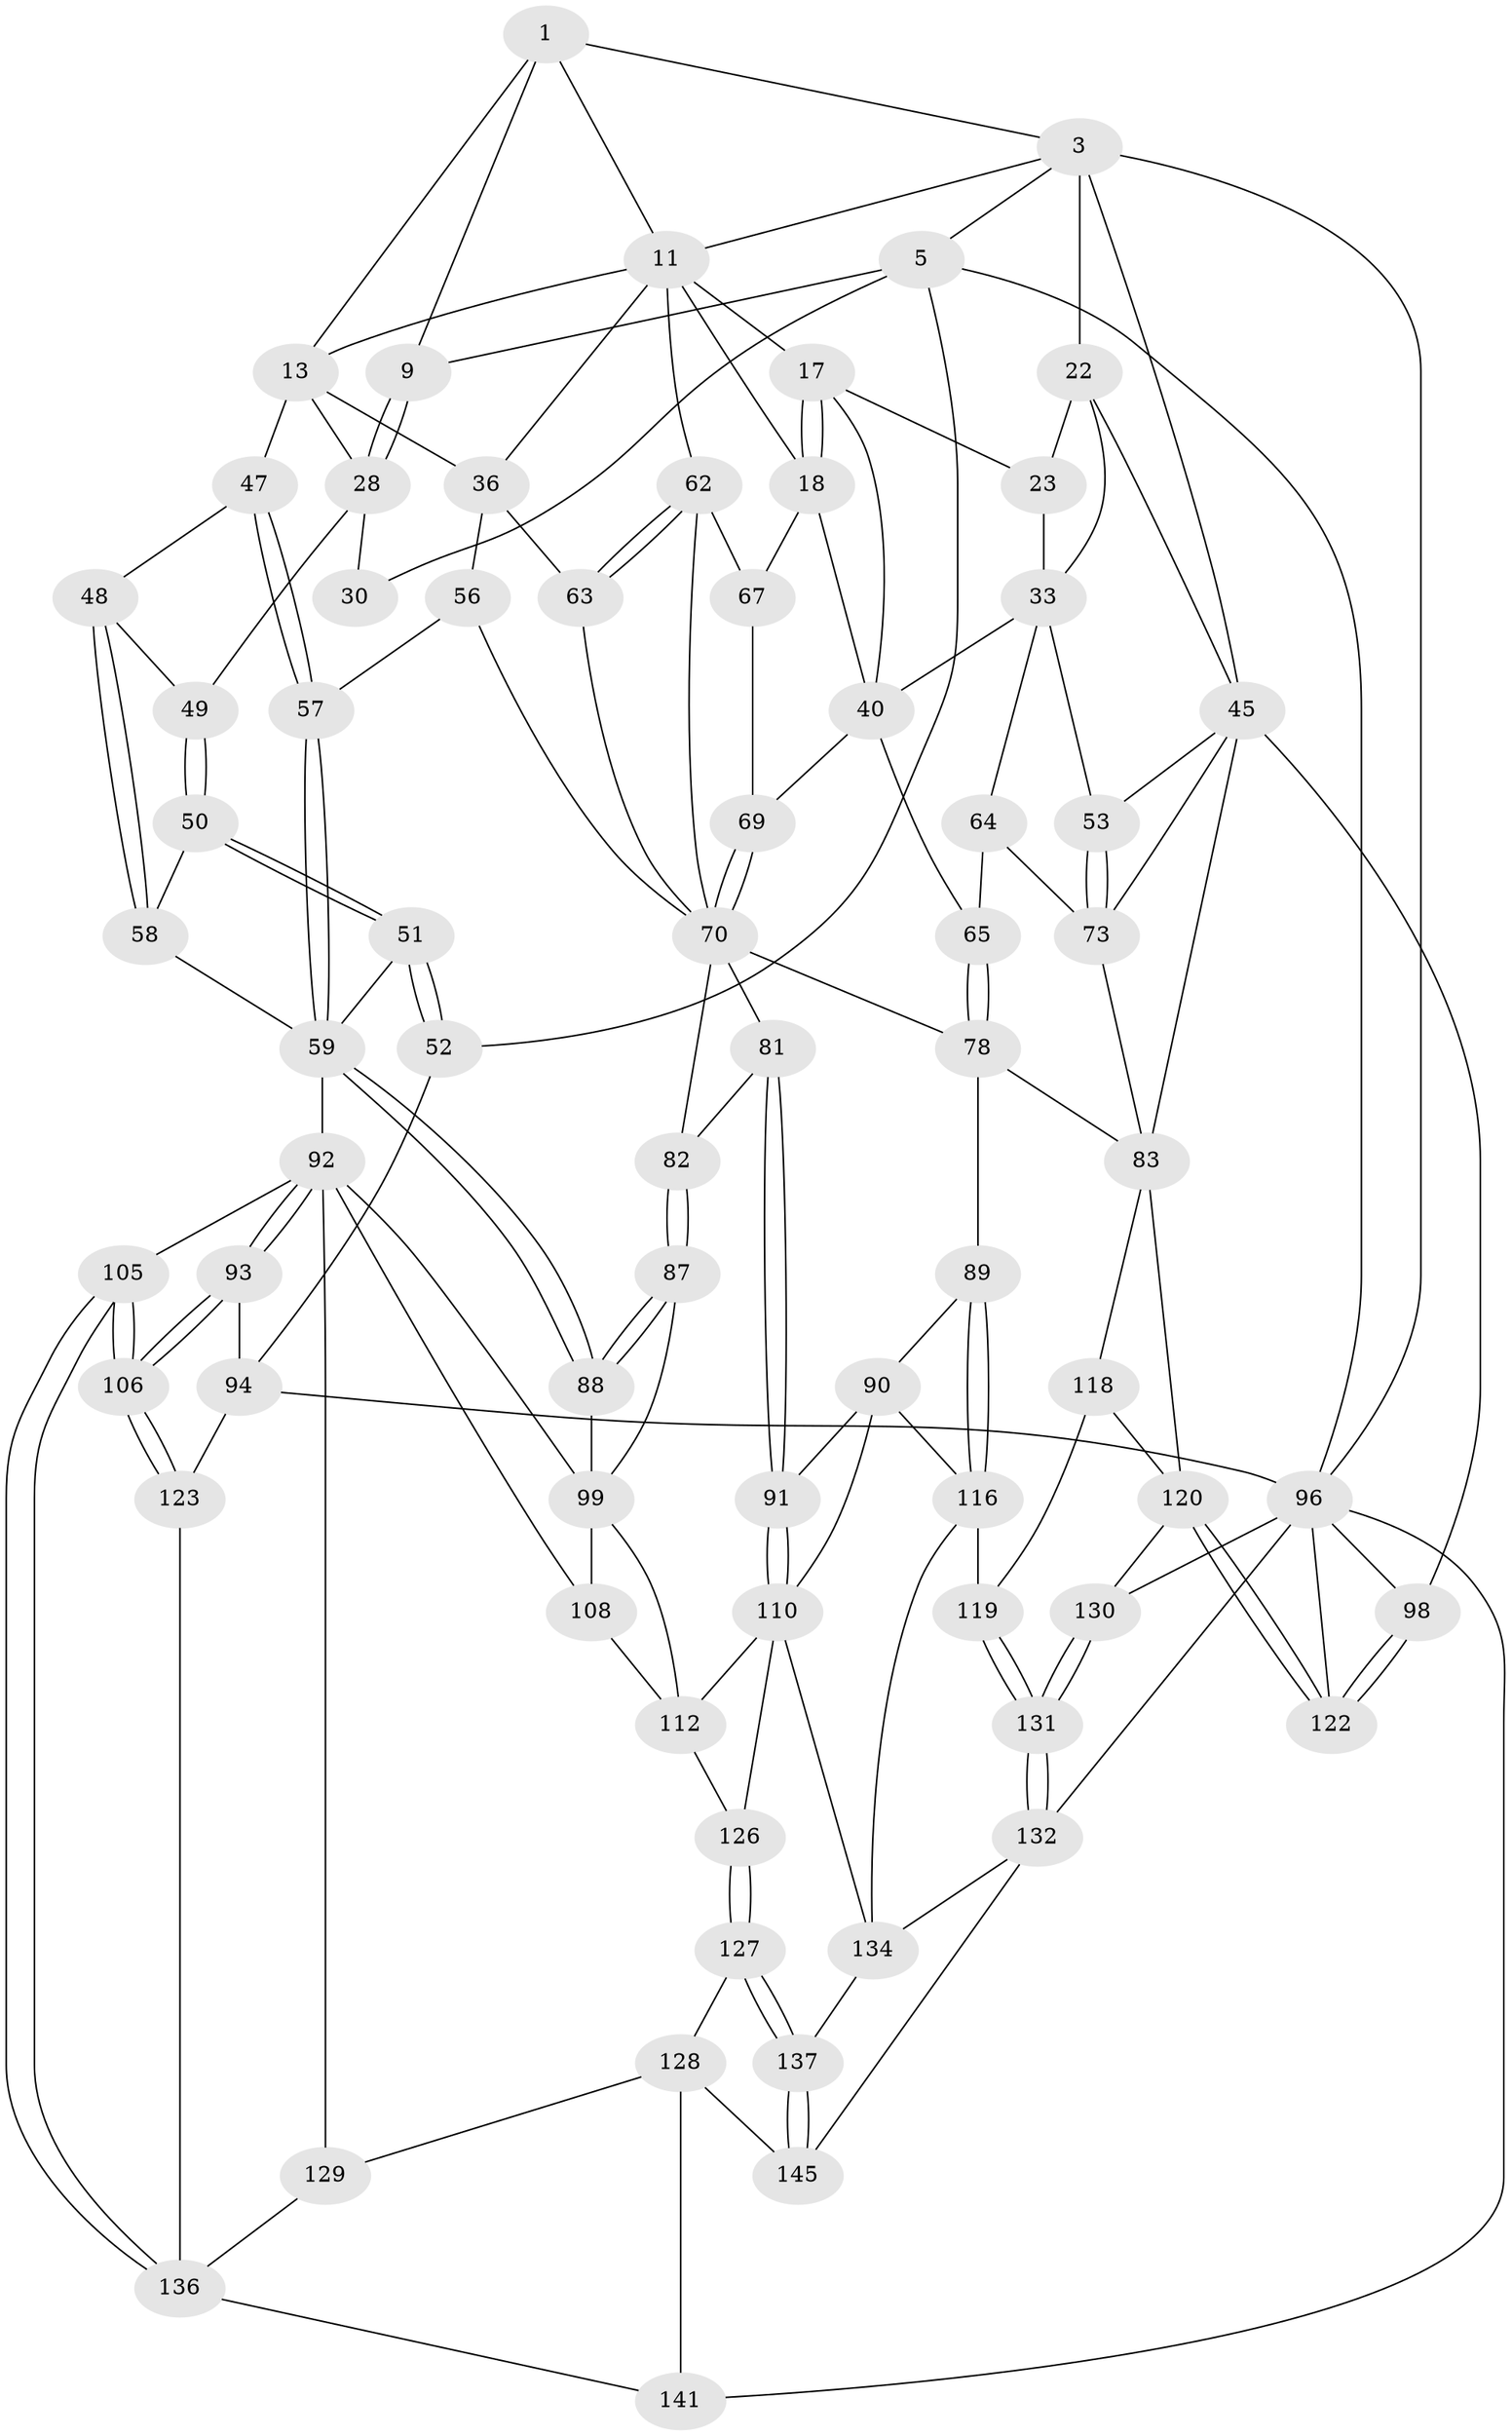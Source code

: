 // original degree distribution, {3: 0.0136986301369863, 4: 0.2191780821917808, 5: 0.5616438356164384, 6: 0.2054794520547945}
// Generated by graph-tools (version 1.1) at 2025/16/03/09/25 04:16:45]
// undirected, 73 vertices, 168 edges
graph export_dot {
graph [start="1"]
  node [color=gray90,style=filled];
  1 [pos="+0.2755954189879172+0",super="+2+8"];
  3 [pos="+0.9677167439995766+0",super="+4+16"];
  5 [pos="+0+0",super="+6+38"];
  9 [pos="+0.19071477135778686+0.08293867647640836"];
  11 [pos="+0.501337440621178+0",super="+14+12"];
  13 [pos="+0.3680910049640916+0.14158003832512545",super="+31"];
  17 [pos="+0.5947770060207356+0.2246735725397304",super="+21"];
  18 [pos="+0.5708987393363351+0.25708887954561027",super="+19"];
  22 [pos="+0.8147167322210161+0.0846439322302526",super="+26"];
  23 [pos="+0.7729553859885351+0.1432760218796486"];
  28 [pos="+0.17806747096544703+0.1846465377346903",super="+29"];
  30 [pos="+0+0.11932398401203935"];
  33 [pos="+0.8210678864821797+0.23487134596723877",super="+34"];
  36 [pos="+0.36540928790778515+0.26692867286371713",super="+55"];
  40 [pos="+0.7405185696168548+0.23203095875459287",super="+41"];
  45 [pos="+1+0.3925603133548759",super="+46+75"];
  47 [pos="+0.23652407116514604+0.278759140408107"];
  48 [pos="+0.1812349978279386+0.24718230738820768"];
  49 [pos="+0.1724408918185503+0.2384715517899677"];
  50 [pos="+0.08739115842679501+0.2797433375281324"];
  51 [pos="+0+0.30374674089282067"];
  52 [pos="+0+0.29679697868203314"];
  53 [pos="+0.9298213853877108+0.3543825825002887"];
  56 [pos="+0.3096175424323895+0.4000663329463827"];
  57 [pos="+0.30539897774823577+0.4006151204121621"];
  58 [pos="+0.16385485923193333+0.43485620624926696"];
  59 [pos="+0.29846341714579894+0.4063898280372279",super="+60"];
  62 [pos="+0.4149448323014827+0.35177733195138",super="+68"];
  63 [pos="+0.3509509623136814+0.37965025547073067"];
  64 [pos="+0.7699847923678109+0.4116194929069342"];
  65 [pos="+0.6856253060787726+0.41167749215609095"];
  67 [pos="+0.5124771775924679+0.37507523745311844"];
  69 [pos="+0.5682066187646012+0.4225144399632789"];
  70 [pos="+0.5399238847395758+0.46804334571698203",super="+79+71"];
  73 [pos="+0.863910914629206+0.45015464976296404",super="+74"];
  78 [pos="+0.6795850439633097+0.4462179857435199",super="+85"];
  81 [pos="+0.5908291241162732+0.5554033157434304"];
  82 [pos="+0.4350162008941124+0.5677404271371502"];
  83 [pos="+0.7850854409910178+0.5958513065537632",super="+84+86"];
  87 [pos="+0.42134542752198373+0.5975150932462122"];
  88 [pos="+0.31882378694709573+0.5673970952571495"];
  89 [pos="+0.678434649669393+0.579211725437679"];
  90 [pos="+0.6734856643669258+0.580502577238779",super="+114"];
  91 [pos="+0.6502740655197515+0.581247851841309"];
  92 [pos="+0.16162884176395453+0.5096023376993482",super="+100"];
  93 [pos="+0.12498320992758702+0.5298765294518994"];
  94 [pos="+0+0.5766038222363646",super="+95"];
  96 [pos="+1+1",super="+102+97+142"];
  98 [pos="+1+0.8697486588455712"];
  99 [pos="+0.2536279876349708+0.5862499204437294",super="+107"];
  105 [pos="+0.17717145398183162+0.7619483140912895"];
  106 [pos="+0.15808515348785182+0.7394019841632009"];
  108 [pos="+0.23528242455774223+0.71240999130348"];
  110 [pos="+0.46776762149514156+0.7175652460098383",super="+115+111"];
  112 [pos="+0.4409019822229213+0.6893693219881587",super="+125"];
  116 [pos="+0.670783218208506+0.7638551205552397",super="+117"];
  118 [pos="+0.7888369699561905+0.6876740780858073"];
  119 [pos="+0.7212557530704085+0.7585084621037024"];
  120 [pos="+0.9084560500315759+0.755066482214507",super="+121"];
  122 [pos="+0.9691548069727791+0.7833636315364818"];
  123 [pos="+0.06505454936992999+0.6669822632364314",super="+124"];
  126 [pos="+0.4165409774715573+0.8325191924862321"];
  127 [pos="+0.41044718919971923+0.8535039147114399"];
  128 [pos="+0.38134615928001986+0.867083904139012",super="+146"];
  129 [pos="+0.2968541835411183+0.8491373500065091"];
  130 [pos="+0.8220603025648059+0.8554153752204956",super="+139"];
  131 [pos="+0.7759270515013548+0.8720238501226681"];
  132 [pos="+0.7389651314264658+0.9042011784608497",super="+133"];
  134 [pos="+0.641127003844251+0.8849348222750543",super="+135"];
  136 [pos="+0.12558489834673128+0.814060345276823",super="+140"];
  137 [pos="+0.49328817440946787+0.9150109471440835"];
  141 [pos="+0+1"];
  145 [pos="+0.5326968320528298+1"];
  1 -- 3;
  1 -- 11;
  1 -- 13;
  1 -- 9;
  3 -- 96;
  3 -- 5;
  3 -- 45;
  3 -- 11;
  3 -- 22 [weight=2];
  5 -- 9;
  5 -- 30 [weight=2];
  5 -- 96;
  5 -- 52;
  9 -- 28;
  9 -- 28;
  11 -- 17 [weight=2];
  11 -- 18;
  11 -- 36;
  11 -- 13;
  11 -- 62;
  13 -- 28;
  13 -- 36;
  13 -- 47;
  17 -- 18;
  17 -- 18;
  17 -- 40;
  17 -- 23;
  18 -- 67;
  18 -- 40;
  22 -- 23;
  22 -- 33;
  22 -- 45;
  23 -- 33;
  28 -- 49;
  28 -- 30;
  33 -- 64;
  33 -- 53;
  33 -- 40 [weight=2];
  36 -- 56;
  36 -- 63;
  40 -- 65;
  40 -- 69;
  45 -- 53;
  45 -- 73;
  45 -- 98;
  45 -- 83 [weight=2];
  47 -- 48;
  47 -- 57;
  47 -- 57;
  48 -- 49;
  48 -- 58;
  48 -- 58;
  49 -- 50;
  49 -- 50;
  50 -- 51;
  50 -- 51;
  50 -- 58;
  51 -- 52;
  51 -- 52;
  51 -- 59;
  52 -- 94;
  53 -- 73;
  53 -- 73;
  56 -- 57;
  56 -- 70;
  57 -- 59;
  57 -- 59;
  58 -- 59;
  59 -- 88;
  59 -- 88;
  59 -- 92;
  62 -- 63;
  62 -- 63;
  62 -- 70;
  62 -- 67;
  63 -- 70;
  64 -- 65;
  64 -- 73;
  65 -- 78;
  65 -- 78;
  67 -- 69;
  69 -- 70;
  69 -- 70;
  70 -- 81;
  70 -- 78;
  70 -- 82;
  73 -- 83;
  78 -- 89;
  78 -- 83;
  81 -- 82;
  81 -- 91;
  81 -- 91;
  82 -- 87;
  82 -- 87;
  83 -- 118;
  83 -- 120;
  87 -- 88;
  87 -- 88;
  87 -- 99;
  88 -- 99;
  89 -- 90;
  89 -- 116;
  89 -- 116;
  90 -- 91;
  90 -- 116;
  90 -- 110;
  91 -- 110;
  91 -- 110;
  92 -- 93;
  92 -- 93;
  92 -- 108;
  92 -- 129;
  92 -- 99;
  92 -- 105;
  93 -- 94;
  93 -- 106;
  93 -- 106;
  94 -- 123 [weight=2];
  94 -- 96;
  96 -- 141;
  96 -- 98;
  96 -- 122;
  96 -- 132 [weight=2];
  96 -- 130 [weight=2];
  98 -- 122;
  98 -- 122;
  99 -- 112;
  99 -- 108;
  105 -- 106;
  105 -- 106;
  105 -- 136;
  105 -- 136;
  106 -- 123;
  106 -- 123;
  108 -- 112;
  110 -- 134;
  110 -- 112;
  110 -- 126;
  112 -- 126;
  116 -- 119;
  116 -- 134;
  118 -- 119;
  118 -- 120;
  119 -- 131;
  119 -- 131;
  120 -- 122;
  120 -- 122;
  120 -- 130;
  123 -- 136;
  126 -- 127;
  126 -- 127;
  127 -- 128;
  127 -- 137;
  127 -- 137;
  128 -- 129;
  128 -- 145;
  128 -- 141;
  129 -- 136;
  130 -- 131;
  130 -- 131;
  131 -- 132;
  131 -- 132;
  132 -- 145;
  132 -- 134;
  134 -- 137;
  136 -- 141;
  137 -- 145;
  137 -- 145;
}
